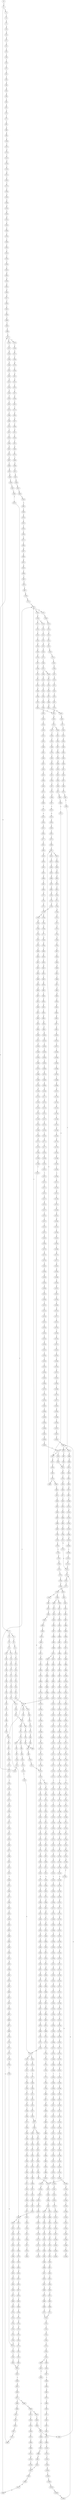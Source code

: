 strict digraph  {
	S0 -> S1 [ label = T ];
	S1 -> S2 [ label = T ];
	S1 -> S3 [ label = G ];
	S2 -> S4 [ label = C ];
	S3 -> S5 [ label = C ];
	S3 -> S6 [ label = T ];
	S4 -> S7 [ label = A ];
	S5 -> S8 [ label = T ];
	S6 -> S9 [ label = C ];
	S7 -> S10 [ label = A ];
	S8 -> S11 [ label = A ];
	S9 -> S12 [ label = T ];
	S10 -> S13 [ label = G ];
	S11 -> S14 [ label = C ];
	S12 -> S15 [ label = T ];
	S12 -> S16 [ label = C ];
	S13 -> S17 [ label = A ];
	S14 -> S18 [ label = C ];
	S15 -> S19 [ label = C ];
	S16 -> S20 [ label = C ];
	S17 -> S21 [ label = C ];
	S18 -> S22 [ label = T ];
	S19 -> S23 [ label = G ];
	S20 -> S24 [ label = G ];
	S21 -> S25 [ label = C ];
	S22 -> S26 [ label = G ];
	S23 -> S27 [ label = G ];
	S24 -> S28 [ label = T ];
	S25 -> S29 [ label = T ];
	S26 -> S30 [ label = T ];
	S27 -> S31 [ label = T ];
	S28 -> S32 [ label = T ];
	S29 -> S33 [ label = T ];
	S30 -> S34 [ label = C ];
	S31 -> S35 [ label = C ];
	S32 -> S36 [ label = C ];
	S33 -> S37 [ label = T ];
	S34 -> S38 [ label = C ];
	S35 -> S39 [ label = C ];
	S36 -> S40 [ label = C ];
	S37 -> S41 [ label = T ];
	S38 -> S42 [ label = T ];
	S39 -> S43 [ label = T ];
	S40 -> S44 [ label = T ];
	S41 -> S45 [ label = T ];
	S42 -> S46 [ label = T ];
	S43 -> S47 [ label = T ];
	S44 -> S48 [ label = T ];
	S45 -> S49 [ label = G ];
	S46 -> S50 [ label = G ];
	S47 -> S51 [ label = G ];
	S48 -> S52 [ label = A ];
	S49 -> S53 [ label = A ];
	S50 -> S54 [ label = A ];
	S50 -> S55 [ label = T ];
	S51 -> S56 [ label = A ];
	S52 -> S57 [ label = A ];
	S53 -> S58 [ label = A ];
	S54 -> S59 [ label = A ];
	S55 -> S60 [ label = A ];
	S56 -> S61 [ label = A ];
	S57 -> S62 [ label = A ];
	S58 -> S63 [ label = C ];
	S59 -> S64 [ label = C ];
	S60 -> S65 [ label = G ];
	S61 -> S64 [ label = C ];
	S62 -> S66 [ label = C ];
	S63 -> S67 [ label = A ];
	S64 -> S68 [ label = T ];
	S64 -> S69 [ label = A ];
	S65 -> S70 [ label = G ];
	S66 -> S71 [ label = A ];
	S67 -> S72 [ label = G ];
	S68 -> S73 [ label = T ];
	S69 -> S74 [ label = G ];
	S70 -> S75 [ label = A ];
	S71 -> S76 [ label = G ];
	S72 -> S77 [ label = T ];
	S73 -> S78 [ label = C ];
	S74 -> S79 [ label = G ];
	S75 -> S80 [ label = G ];
	S76 -> S81 [ label = G ];
	S77 -> S82 [ label = T ];
	S78 -> S83 [ label = A ];
	S79 -> S84 [ label = G ];
	S79 -> S85 [ label = T ];
	S80 -> S86 [ label = A ];
	S81 -> S87 [ label = T ];
	S82 -> S88 [ label = G ];
	S83 -> S89 [ label = A ];
	S84 -> S90 [ label = T ];
	S85 -> S91 [ label = C ];
	S86 -> S92 [ label = G ];
	S87 -> S93 [ label = C ];
	S88 -> S94 [ label = A ];
	S89 -> S95 [ label = C ];
	S90 -> S96 [ label = C ];
	S91 -> S97 [ label = C ];
	S92 -> S98 [ label = G ];
	S93 -> S99 [ label = T ];
	S94 -> S100 [ label = C ];
	S95 -> S101 [ label = C ];
	S95 -> S102 [ label = T ];
	S96 -> S103 [ label = C ];
	S97 -> S104 [ label = C ];
	S98 -> S105 [ label = T ];
	S99 -> S106 [ label = C ];
	S100 -> S107 [ label = T ];
	S101 -> S108 [ label = G ];
	S102 -> S109 [ label = G ];
	S103 -> S110 [ label = G ];
	S104 -> S111 [ label = T ];
	S105 -> S112 [ label = C ];
	S106 -> S113 [ label = T ];
	S107 -> S114 [ label = G ];
	S108 -> S115 [ label = G ];
	S109 -> S116 [ label = G ];
	S109 -> S117 [ label = C ];
	S110 -> S118 [ label = C ];
	S111 -> S119 [ label = T ];
	S112 -> S120 [ label = C ];
	S113 -> S121 [ label = C ];
	S114 -> S122 [ label = T ];
	S115 -> S123 [ label = C ];
	S116 -> S124 [ label = C ];
	S117 -> S125 [ label = C ];
	S118 -> S126 [ label = C ];
	S119 -> S127 [ label = C ];
	S120 -> S128 [ label = C ];
	S121 -> S129 [ label = C ];
	S122 -> S130 [ label = A ];
	S123 -> S131 [ label = C ];
	S124 -> S132 [ label = C ];
	S125 -> S133 [ label = C ];
	S126 -> S134 [ label = G ];
	S127 -> S135 [ label = T ];
	S127 -> S136 [ label = G ];
	S128 -> S137 [ label = A ];
	S128 -> S138 [ label = G ];
	S129 -> S139 [ label = G ];
	S130 -> S140 [ label = C ];
	S131 -> S141 [ label = C ];
	S132 -> S142 [ label = C ];
	S133 -> S143 [ label = T ];
	S134 -> S144 [ label = C ];
	S134 -> S145 [ label = G ];
	S135 -> S146 [ label = C ];
	S136 -> S147 [ label = C ];
	S137 -> S148 [ label = G ];
	S138 -> S149 [ label = G ];
	S139 -> S150 [ label = T ];
	S140 -> S151 [ label = A ];
	S141 -> S152 [ label = A ];
	S142 -> S153 [ label = A ];
	S143 -> S154 [ label = A ];
	S144 -> S155 [ label = A ];
	S145 -> S156 [ label = A ];
	S146 -> S157 [ label = G ];
	S147 -> S158 [ label = A ];
	S148 -> S159 [ label = A ];
	S149 -> S160 [ label = A ];
	S150 -> S161 [ label = A ];
	S151 -> S162 [ label = C ];
	S152 -> S163 [ label = G ];
	S153 -> S164 [ label = G ];
	S154 -> S165 [ label = G ];
	S155 -> S166 [ label = C ];
	S156 -> S167 [ label = A ];
	S157 -> S168 [ label = T ];
	S158 -> S169 [ label = C ];
	S159 -> S170 [ label = G ];
	S160 -> S171 [ label = G ];
	S161 -> S172 [ label = C ];
	S162 -> S173 [ label = T ];
	S163 -> S174 [ label = T ];
	S164 -> S175 [ label = G ];
	S165 -> S176 [ label = G ];
	S166 -> S177 [ label = G ];
	S167 -> S178 [ label = C ];
	S168 -> S179 [ label = A ];
	S169 -> S180 [ label = G ];
	S170 -> S181 [ label = C ];
	S171 -> S182 [ label = G ];
	S172 -> S183 [ label = A ];
	S173 -> S184 [ label = T ];
	S174 -> S185 [ label = T ];
	S175 -> S186 [ label = T ];
	S176 -> S187 [ label = T ];
	S177 -> S188 [ label = C ];
	S178 -> S189 [ label = T ];
	S179 -> S190 [ label = C ];
	S180 -> S191 [ label = T ];
	S181 -> S192 [ label = C ];
	S182 -> S193 [ label = C ];
	S183 -> S194 [ label = T ];
	S184 -> S195 [ label = G ];
	S185 -> S196 [ label = G ];
	S186 -> S197 [ label = G ];
	S187 -> S198 [ label = G ];
	S188 -> S199 [ label = G ];
	S189 -> S200 [ label = G ];
	S190 -> S201 [ label = G ];
	S191 -> S202 [ label = G ];
	S192 -> S203 [ label = A ];
	S193 -> S204 [ label = G ];
	S194 -> S205 [ label = G ];
	S195 -> S206 [ label = G ];
	S196 -> S207 [ label = T ];
	S197 -> S208 [ label = C ];
	S197 -> S209 [ label = G ];
	S198 -> S210 [ label = T ];
	S199 -> S211 [ label = C ];
	S200 -> S212 [ label = C ];
	S201 -> S213 [ label = G ];
	S202 -> S214 [ label = G ];
	S203 -> S215 [ label = C ];
	S204 -> S216 [ label = T ];
	S205 -> S217 [ label = G ];
	S206 -> S218 [ label = A ];
	S207 -> S219 [ label = G ];
	S208 -> S220 [ label = G ];
	S209 -> S221 [ label = G ];
	S210 -> S222 [ label = G ];
	S211 -> S223 [ label = A ];
	S212 -> S224 [ label = A ];
	S213 -> S225 [ label = C ];
	S214 -> S226 [ label = C ];
	S215 -> S227 [ label = G ];
	S216 -> S228 [ label = G ];
	S217 -> S229 [ label = C ];
	S218 -> S230 [ label = G ];
	S219 -> S231 [ label = C ];
	S220 -> S232 [ label = C ];
	S221 -> S233 [ label = C ];
	S222 -> S234 [ label = C ];
	S223 -> S235 [ label = G ];
	S224 -> S236 [ label = A ];
	S225 -> S237 [ label = T ];
	S226 -> S238 [ label = G ];
	S227 -> S239 [ label = G ];
	S228 -> S240 [ label = G ];
	S229 -> S241 [ label = G ];
	S230 -> S242 [ label = A ];
	S231 -> S243 [ label = G ];
	S232 -> S244 [ label = G ];
	S233 -> S245 [ label = T ];
	S234 -> S246 [ label = G ];
	S235 -> S247 [ label = C ];
	S236 -> S248 [ label = C ];
	S237 -> S249 [ label = A ];
	S238 -> S250 [ label = T ];
	S239 -> S251 [ label = T ];
	S240 -> S252 [ label = T ];
	S241 -> S253 [ label = C ];
	S242 -> S254 [ label = C ];
	S243 -> S255 [ label = T ];
	S244 -> S256 [ label = T ];
	S245 -> S257 [ label = T ];
	S246 -> S258 [ label = T ];
	S247 -> S259 [ label = C ];
	S248 -> S260 [ label = C ];
	S249 -> S261 [ label = C ];
	S250 -> S262 [ label = C ];
	S251 -> S263 [ label = T ];
	S252 -> S264 [ label = A ];
	S253 -> S265 [ label = C ];
	S254 -> S266 [ label = C ];
	S255 -> S267 [ label = C ];
	S256 -> S268 [ label = C ];
	S257 -> S269 [ label = C ];
	S258 -> S270 [ label = C ];
	S259 -> S271 [ label = G ];
	S260 -> S272 [ label = A ];
	S261 -> S273 [ label = T ];
	S262 -> S274 [ label = C ];
	S263 -> S275 [ label = A ];
	S264 -> S276 [ label = T ];
	S265 -> S277 [ label = C ];
	S266 -> S278 [ label = C ];
	S267 -> S279 [ label = G ];
	S268 -> S280 [ label = G ];
	S269 -> S281 [ label = G ];
	S270 -> S282 [ label = G ];
	S271 -> S283 [ label = G ];
	S272 -> S284 [ label = G ];
	S273 -> S285 [ label = G ];
	S274 -> S286 [ label = C ];
	S275 -> S287 [ label = C ];
	S276 -> S288 [ label = G ];
	S277 -> S289 [ label = C ];
	S278 -> S290 [ label = C ];
	S279 -> S291 [ label = A ];
	S280 -> S292 [ label = T ];
	S281 -> S293 [ label = A ];
	S282 -> S291 [ label = A ];
	S283 -> S294 [ label = C ];
	S283 -> S295 [ label = T ];
	S284 -> S296 [ label = A ];
	S285 -> S297 [ label = G ];
	S286 -> S298 [ label = C ];
	S287 -> S299 [ label = T ];
	S288 -> S300 [ label = A ];
	S289 -> S301 [ label = C ];
	S290 -> S302 [ label = C ];
	S291 -> S303 [ label = A ];
	S292 -> S304 [ label = G ];
	S293 -> S305 [ label = A ];
	S294 -> S306 [ label = A ];
	S295 -> S307 [ label = G ];
	S296 -> S308 [ label = A ];
	S297 -> S309 [ label = T ];
	S298 -> S310 [ label = A ];
	S299 -> S311 [ label = G ];
	S300 -> S312 [ label = G ];
	S301 -> S313 [ label = A ];
	S302 -> S314 [ label = C ];
	S303 -> S315 [ label = C ];
	S304 -> S316 [ label = C ];
	S305 -> S317 [ label = C ];
	S306 -> S318 [ label = C ];
	S307 -> S319 [ label = G ];
	S308 -> S320 [ label = C ];
	S309 -> S321 [ label = G ];
	S310 -> S322 [ label = C ];
	S311 -> S323 [ label = C ];
	S312 -> S324 [ label = C ];
	S313 -> S325 [ label = C ];
	S314 -> S326 [ label = T ];
	S315 -> S327 [ label = C ];
	S315 -> S328 [ label = A ];
	S316 -> S329 [ label = A ];
	S317 -> S330 [ label = A ];
	S318 -> S331 [ label = T ];
	S319 -> S332 [ label = A ];
	S320 -> S333 [ label = A ];
	S321 -> S334 [ label = C ];
	S322 -> S335 [ label = T ];
	S323 -> S336 [ label = A ];
	S324 -> S337 [ label = G ];
	S325 -> S338 [ label = T ];
	S326 -> S339 [ label = T ];
	S327 -> S340 [ label = T ];
	S328 -> S341 [ label = C ];
	S329 -> S342 [ label = T ];
	S330 -> S343 [ label = C ];
	S331 -> S344 [ label = T ];
	S332 -> S345 [ label = A ];
	S333 -> S346 [ label = G ];
	S334 -> S347 [ label = T ];
	S335 -> S348 [ label = T ];
	S336 -> S349 [ label = G ];
	S337 -> S350 [ label = G ];
	S338 -> S351 [ label = T ];
	S339 -> S352 [ label = C ];
	S340 -> S353 [ label = T ];
	S341 -> S354 [ label = C ];
	S342 -> S355 [ label = C ];
	S343 -> S356 [ label = G ];
	S344 -> S357 [ label = C ];
	S345 -> S358 [ label = G ];
	S346 -> S359 [ label = C ];
	S347 -> S360 [ label = A ];
	S348 -> S361 [ label = G ];
	S349 -> S362 [ label = A ];
	S350 -> S363 [ label = T ];
	S351 -> S364 [ label = T ];
	S352 -> S365 [ label = A ];
	S353 -> S366 [ label = C ];
	S354 -> S367 [ label = C ];
	S355 -> S368 [ label = C ];
	S356 -> S369 [ label = C ];
	S357 -> S370 [ label = A ];
	S358 -> S371 [ label = A ];
	S359 -> S372 [ label = C ];
	S360 -> S373 [ label = C ];
	S361 -> S374 [ label = A ];
	S362 -> S375 [ label = C ];
	S363 -> S376 [ label = C ];
	S364 -> S377 [ label = A ];
	S365 -> S378 [ label = G ];
	S366 -> S379 [ label = G ];
	S367 -> S380 [ label = G ];
	S368 -> S381 [ label = G ];
	S369 -> S382 [ label = G ];
	S370 -> S383 [ label = G ];
	S371 -> S384 [ label = A ];
	S372 -> S385 [ label = G ];
	S373 -> S386 [ label = T ];
	S374 -> S387 [ label = G ];
	S375 -> S388 [ label = G ];
	S376 -> S389 [ label = G ];
	S377 -> S390 [ label = G ];
	S378 -> S391 [ label = A ];
	S379 -> S392 [ label = T ];
	S380 -> S393 [ label = T ];
	S381 -> S394 [ label = C ];
	S382 -> S395 [ label = C ];
	S383 -> S396 [ label = C ];
	S384 -> S397 [ label = C ];
	S385 -> S398 [ label = T ];
	S386 -> S399 [ label = G ];
	S387 -> S400 [ label = C ];
	S388 -> S401 [ label = G ];
	S389 -> S402 [ label = C ];
	S390 -> S403 [ label = C ];
	S391 -> S404 [ label = G ];
	S392 -> S405 [ label = A ];
	S393 -> S406 [ label = A ];
	S394 -> S407 [ label = A ];
	S395 -> S408 [ label = A ];
	S396 -> S409 [ label = C ];
	S397 -> S410 [ label = G ];
	S398 -> S411 [ label = C ];
	S399 -> S412 [ label = T ];
	S400 -> S413 [ label = C ];
	S401 -> S414 [ label = A ];
	S402 -> S415 [ label = A ];
	S403 -> S416 [ label = C ];
	S404 -> S417 [ label = G ];
	S405 -> S418 [ label = C ];
	S406 -> S419 [ label = C ];
	S407 -> S420 [ label = C ];
	S408 -> S421 [ label = C ];
	S409 -> S422 [ label = G ];
	S410 -> S423 [ label = G ];
	S411 -> S424 [ label = C ];
	S412 -> S425 [ label = A ];
	S413 -> S426 [ label = G ];
	S414 -> S427 [ label = C ];
	S415 -> S428 [ label = C ];
	S416 -> S429 [ label = G ];
	S417 -> S430 [ label = T ];
	S418 -> S431 [ label = T ];
	S419 -> S432 [ label = G ];
	S420 -> S433 [ label = G ];
	S421 -> S434 [ label = G ];
	S422 -> S435 [ label = C ];
	S423 -> S436 [ label = C ];
	S424 -> S437 [ label = T ];
	S425 -> S438 [ label = A ];
	S426 -> S439 [ label = C ];
	S427 -> S440 [ label = A ];
	S428 -> S441 [ label = G ];
	S429 -> S442 [ label = T ];
	S430 -> S443 [ label = C ];
	S431 -> S444 [ label = T ];
	S432 -> S445 [ label = T ];
	S433 -> S446 [ label = T ];
	S434 -> S447 [ label = T ];
	S435 -> S448 [ label = C ];
	S436 -> S449 [ label = A ];
	S437 -> S450 [ label = C ];
	S438 -> S451 [ label = C ];
	S439 -> S452 [ label = C ];
	S440 -> S453 [ label = C ];
	S441 -> S454 [ label = C ];
	S442 -> S455 [ label = C ];
	S443 -> S456 [ label = C ];
	S444 -> S457 [ label = C ];
	S445 -> S458 [ label = C ];
	S446 -> S459 [ label = C ];
	S447 -> S460 [ label = C ];
	S448 -> S461 [ label = C ];
	S449 -> S462 [ label = C ];
	S450 -> S463 [ label = T ];
	S451 -> S464 [ label = A ];
	S452 -> S465 [ label = C ];
	S453 -> S466 [ label = A ];
	S454 -> S467 [ label = G ];
	S455 -> S468 [ label = C ];
	S456 -> S469 [ label = C ];
	S457 -> S470 [ label = A ];
	S458 -> S471 [ label = C ];
	S459 -> S472 [ label = G ];
	S460 -> S473 [ label = C ];
	S461 -> S474 [ label = C ];
	S462 -> S475 [ label = C ];
	S462 -> S476 [ label = T ];
	S463 -> S477 [ label = G ];
	S464 -> S478 [ label = C ];
	S465 -> S479 [ label = C ];
	S466 -> S480 [ label = C ];
	S467 -> S481 [ label = C ];
	S468 -> S482 [ label = C ];
	S469 -> S483 [ label = T ];
	S470 -> S484 [ label = A ];
	S471 -> S485 [ label = A ];
	S472 -> S486 [ label = A ];
	S473 -> S487 [ label = A ];
	S474 -> S488 [ label = T ];
	S475 -> S489 [ label = G ];
	S476 -> S490 [ label = G ];
	S477 -> S491 [ label = T ];
	S478 -> S492 [ label = A ];
	S479 -> S488 [ label = T ];
	S480 -> S493 [ label = C ];
	S481 -> S494 [ label = G ];
	S482 -> S495 [ label = A ];
	S483 -> S496 [ label = T ];
	S484 -> S497 [ label = G ];
	S485 -> S498 [ label = G ];
	S486 -> S499 [ label = G ];
	S487 -> S500 [ label = G ];
	S488 -> S501 [ label = T ];
	S488 -> S502 [ label = C ];
	S489 -> S503 [ label = G ];
	S490 -> S504 [ label = G ];
	S491 -> S505 [ label = C ];
	S492 -> S506 [ label = C ];
	S493 -> S507 [ label = T ];
	S494 -> S508 [ label = G ];
	S495 -> S509 [ label = C ];
	S496 -> S127 [ label = C ];
	S497 -> S510 [ label = C ];
	S498 -> S511 [ label = C ];
	S499 -> S512 [ label = C ];
	S500 -> S513 [ label = C ];
	S501 -> S514 [ label = C ];
	S502 -> S515 [ label = C ];
	S503 -> S516 [ label = G ];
	S504 -> S517 [ label = G ];
	S505 -> S518 [ label = G ];
	S506 -> S519 [ label = G ];
	S507 -> S520 [ label = C ];
	S508 -> S521 [ label = C ];
	S509 -> S522 [ label = C ];
	S510 -> S523 [ label = G ];
	S511 -> S524 [ label = G ];
	S512 -> S525 [ label = G ];
	S513 -> S526 [ label = T ];
	S513 -> S524 [ label = G ];
	S514 -> S527 [ label = A ];
	S515 -> S528 [ label = A ];
	S516 -> S529 [ label = A ];
	S517 -> S530 [ label = A ];
	S518 -> S531 [ label = T ];
	S519 -> S532 [ label = C ];
	S520 -> S533 [ label = T ];
	S521 -> S534 [ label = T ];
	S522 -> S535 [ label = A ];
	S523 -> S536 [ label = A ];
	S524 -> S537 [ label = A ];
	S525 -> S538 [ label = A ];
	S526 -> S539 [ label = T ];
	S527 -> S540 [ label = C ];
	S528 -> S541 [ label = C ];
	S529 -> S542 [ label = A ];
	S530 -> S543 [ label = A ];
	S531 -> S544 [ label = G ];
	S532 -> S545 [ label = T ];
	S533 -> S546 [ label = A ];
	S534 -> S547 [ label = G ];
	S535 -> S548 [ label = C ];
	S536 -> S549 [ label = G ];
	S537 -> S550 [ label = G ];
	S538 -> S551 [ label = G ];
	S539 -> S552 [ label = C ];
	S540 -> S553 [ label = G ];
	S541 -> S554 [ label = C ];
	S542 -> S555 [ label = T ];
	S543 -> S556 [ label = C ];
	S544 -> S557 [ label = G ];
	S545 -> S558 [ label = C ];
	S546 -> S559 [ label = G ];
	S547 -> S560 [ label = G ];
	S548 -> S561 [ label = C ];
	S549 -> S562 [ label = T ];
	S550 -> S563 [ label = T ];
	S551 -> S564 [ label = T ];
	S552 -> S565 [ label = A ];
	S553 -> S566 [ label = C ];
	S554 -> S567 [ label = C ];
	S555 -> S568 [ label = T ];
	S556 -> S569 [ label = T ];
	S557 -> S570 [ label = T ];
	S558 -> S571 [ label = C ];
	S559 -> S572 [ label = A ];
	S560 -> S573 [ label = A ];
	S561 -> S574 [ label = G ];
	S562 -> S575 [ label = C ];
	S563 -> S576 [ label = C ];
	S564 -> S577 [ label = C ];
	S565 -> S578 [ label = C ];
	S566 -> S579 [ label = T ];
	S567 -> S580 [ label = G ];
	S568 -> S581 [ label = G ];
	S569 -> S582 [ label = G ];
	S570 -> S583 [ label = A ];
	S571 -> S584 [ label = T ];
	S572 -> S585 [ label = A ];
	S573 -> S586 [ label = A ];
	S574 -> S587 [ label = A ];
	S575 -> S588 [ label = C ];
	S576 -> S589 [ label = C ];
	S576 -> S590 [ label = T ];
	S577 -> S591 [ label = G ];
	S578 -> S592 [ label = G ];
	S579 -> S593 [ label = C ];
	S580 -> S594 [ label = C ];
	S581 -> S595 [ label = A ];
	S582 -> S596 [ label = G ];
	S584 -> S597 [ label = A ];
	S585 -> S598 [ label = C ];
	S586 -> S599 [ label = T ];
	S587 -> S600 [ label = T ];
	S588 -> S601 [ label = C ];
	S589 -> S601 [ label = C ];
	S590 -> S602 [ label = C ];
	S591 -> S603 [ label = A ];
	S592 -> S604 [ label = C ];
	S593 -> S605 [ label = C ];
	S594 -> S606 [ label = C ];
	S595 -> S607 [ label = A ];
	S596 -> S608 [ label = A ];
	S597 -> S609 [ label = G ];
	S598 -> S610 [ label = G ];
	S599 -> S611 [ label = G ];
	S600 -> S612 [ label = C ];
	S601 -> S613 [ label = T ];
	S601 -> S614 [ label = G ];
	S602 -> S615 [ label = G ];
	S603 -> S616 [ label = A ];
	S604 -> S617 [ label = C ];
	S605 -> S618 [ label = G ];
	S606 -> S619 [ label = G ];
	S607 -> S620 [ label = C ];
	S608 -> S621 [ label = C ];
	S609 -> S622 [ label = A ];
	S610 -> S623 [ label = A ];
	S611 -> S624 [ label = G ];
	S612 -> S625 [ label = G ];
	S613 -> S626 [ label = C ];
	S614 -> S627 [ label = C ];
	S615 -> S628 [ label = T ];
	S616 -> S629 [ label = C ];
	S617 -> S630 [ label = C ];
	S618 -> S631 [ label = G ];
	S619 -> S632 [ label = G ];
	S620 -> S633 [ label = C ];
	S621 -> S634 [ label = C ];
	S622 -> S635 [ label = A ];
	S623 -> S636 [ label = G ];
	S624 -> S637 [ label = G ];
	S625 -> S638 [ label = G ];
	S626 -> S639 [ label = C ];
	S627 -> S640 [ label = C ];
	S628 -> S641 [ label = C ];
	S629 -> S642 [ label = C ];
	S630 -> S643 [ label = T ];
	S631 -> S644 [ label = T ];
	S632 -> S645 [ label = T ];
	S633 -> S646 [ label = C ];
	S634 -> S647 [ label = C ];
	S635 -> S648 [ label = C ];
	S636 -> S649 [ label = G ];
	S637 -> S650 [ label = G ];
	S638 -> S651 [ label = T ];
	S639 -> S652 [ label = G ];
	S640 -> S653 [ label = T ];
	S641 -> S654 [ label = T ];
	S642 -> S655 [ label = T ];
	S643 -> S656 [ label = T ];
	S644 -> S657 [ label = T ];
	S645 -> S658 [ label = C ];
	S646 -> S659 [ label = G ];
	S647 -> S660 [ label = G ];
	S648 -> S661 [ label = T ];
	S649 -> S662 [ label = T ];
	S650 -> S663 [ label = T ];
	S651 -> S664 [ label = T ];
	S652 -> S665 [ label = G ];
	S653 -> S666 [ label = G ];
	S654 -> S667 [ label = G ];
	S655 -> S668 [ label = G ];
	S656 -> S669 [ label = C ];
	S657 -> S670 [ label = G ];
	S658 -> S671 [ label = C ];
	S659 -> S672 [ label = T ];
	S660 -> S673 [ label = T ];
	S661 -> S674 [ label = T ];
	S662 -> S675 [ label = G ];
	S663 -> S676 [ label = C ];
	S664 -> S677 [ label = C ];
	S665 -> S678 [ label = T ];
	S666 -> S679 [ label = T ];
	S667 -> S680 [ label = T ];
	S668 -> S681 [ label = T ];
	S669 -> S682 [ label = A ];
	S670 -> S683 [ label = C ];
	S671 -> S684 [ label = C ];
	S672 -> S685 [ label = C ];
	S673 -> S686 [ label = C ];
	S674 -> S687 [ label = C ];
	S675 -> S688 [ label = T ];
	S676 -> S689 [ label = C ];
	S677 -> S690 [ label = C ];
	S678 -> S691 [ label = C ];
	S679 -> S692 [ label = C ];
	S680 -> S693 [ label = T ];
	S681 -> S694 [ label = C ];
	S682 -> S695 [ label = T ];
	S683 -> S696 [ label = A ];
	S684 -> S697 [ label = A ];
	S685 -> S698 [ label = T ];
	S686 -> S699 [ label = T ];
	S687 -> S700 [ label = A ];
	S688 -> S701 [ label = C ];
	S689 -> S702 [ label = G ];
	S690 -> S703 [ label = A ];
	S691 -> S704 [ label = T ];
	S692 -> S705 [ label = G ];
	S693 -> S706 [ label = C ];
	S694 -> S707 [ label = G ];
	S695 -> S708 [ label = C ];
	S696 -> S709 [ label = C ];
	S697 -> S710 [ label = G ];
	S698 -> S711 [ label = C ];
	S699 -> S712 [ label = C ];
	S700 -> S713 [ label = A ];
	S701 -> S714 [ label = C ];
	S702 -> S715 [ label = C ];
	S703 -> S716 [ label = G ];
	S704 -> S717 [ label = G ];
	S705 -> S718 [ label = C ];
	S706 -> S719 [ label = C ];
	S707 -> S720 [ label = C ];
	S708 -> S721 [ label = C ];
	S709 -> S722 [ label = T ];
	S710 -> S723 [ label = T ];
	S711 -> S724 [ label = G ];
	S712 -> S724 [ label = G ];
	S713 -> S95 [ label = C ];
	S714 -> S725 [ label = C ];
	S715 -> S726 [ label = C ];
	S716 -> S727 [ label = T ];
	S717 -> S728 [ label = G ];
	S718 -> S729 [ label = G ];
	S719 -> S730 [ label = G ];
	S720 -> S731 [ label = G ];
	S721 -> S732 [ label = A ];
	S722 -> S733 [ label = G ];
	S723 -> S734 [ label = G ];
	S724 -> S735 [ label = G ];
	S725 -> S736 [ label = T ];
	S726 -> S134 [ label = G ];
	S727 -> S737 [ label = G ];
	S728 -> S738 [ label = A ];
	S729 -> S739 [ label = C ];
	S730 -> S740 [ label = T ];
	S731 -> S739 [ label = C ];
	S732 -> S741 [ label = G ];
	S733 -> S742 [ label = G ];
	S734 -> S743 [ label = G ];
	S735 -> S744 [ label = C ];
	S736 -> S745 [ label = G ];
	S737 -> S746 [ label = G ];
	S738 -> S747 [ label = G ];
	S739 -> S748 [ label = G ];
	S739 -> S749 [ label = A ];
	S740 -> S750 [ label = G ];
	S741 -> S751 [ label = A ];
	S742 -> S752 [ label = T ];
	S743 -> S753 [ label = T ];
	S744 -> S754 [ label = A ];
	S745 -> S755 [ label = T ];
	S746 -> S756 [ label = T ];
	S747 -> S757 [ label = G ];
	S748 -> S758 [ label = A ];
	S749 -> S759 [ label = A ];
	S750 -> S760 [ label = G ];
	S751 -> S761 [ label = A ];
	S752 -> S762 [ label = C ];
	S753 -> S763 [ label = C ];
	S754 -> S764 [ label = C ];
	S755 -> S765 [ label = C ];
	S756 -> S766 [ label = C ];
	S757 -> S767 [ label = G ];
	S758 -> S768 [ label = G ];
	S759 -> S769 [ label = C ];
	S760 -> S770 [ label = C ];
	S761 -> S771 [ label = C ];
	S762 -> S772 [ label = G ];
	S763 -> S773 [ label = G ];
	S764 -> S774 [ label = C ];
	S765 -> S775 [ label = C ];
	S766 -> S773 [ label = G ];
	S767 -> S776 [ label = T ];
	S768 -> S777 [ label = C ];
	S769 -> S778 [ label = C ];
	S770 -> S779 [ label = C ];
	S771 -> S780 [ label = C ];
	S772 -> S781 [ label = T ];
	S773 -> S782 [ label = T ];
	S774 -> S783 [ label = G ];
	S775 -> S784 [ label = T ];
	S776 -> S785 [ label = G ];
	S777 -> S786 [ label = A ];
	S778 -> S787 [ label = C ];
	S779 -> S788 [ label = C ];
	S780 -> S789 [ label = A ];
	S780 -> S790 [ label = G ];
	S781 -> S791 [ label = C ];
	S782 -> S792 [ label = C ];
	S783 -> S793 [ label = A ];
	S784 -> S794 [ label = A ];
	S785 -> S795 [ label = T ];
	S786 -> S796 [ label = G ];
	S787 -> S797 [ label = G ];
	S788 -> S798 [ label = G ];
	S789 -> S799 [ label = G ];
	S789 -> S800 [ label = C ];
	S790 -> S801 [ label = G ];
	S791 -> S802 [ label = C ];
	S792 -> S803 [ label = C ];
	S793 -> S804 [ label = G ];
	S793 -> S805 [ label = A ];
	S794 -> S806 [ label = C ];
	S795 -> S807 [ label = T ];
	S796 -> S808 [ label = T ];
	S797 -> S809 [ label = T ];
	S798 -> S810 [ label = T ];
	S799 -> S811 [ label = A ];
	S800 -> S812 [ label = C ];
	S801 -> S813 [ label = A ];
	S802 -> S814 [ label = G ];
	S803 -> S814 [ label = G ];
	S804 -> S815 [ label = T ];
	S805 -> S816 [ label = T ];
	S806 -> S817 [ label = T ];
	S807 -> S818 [ label = C ];
	S808 -> S819 [ label = G ];
	S809 -> S820 [ label = A ];
	S810 -> S821 [ label = C ];
	S811 -> S822 [ label = C ];
	S812 -> S823 [ label = A ];
	S813 -> S824 [ label = C ];
	S814 -> S825 [ label = T ];
	S815 -> S826 [ label = C ];
	S816 -> S827 [ label = G ];
	S817 -> S828 [ label = A ];
	S818 -> S829 [ label = C ];
	S819 -> S830 [ label = C ];
	S820 -> S831 [ label = C ];
	S821 -> S832 [ label = C ];
	S822 -> S833 [ label = T ];
	S823 -> S834 [ label = C ];
	S824 -> S835 [ label = G ];
	S825 -> S836 [ label = C ];
	S826 -> S837 [ label = C ];
	S827 -> S838 [ label = T ];
	S828 -> S839 [ label = C ];
	S829 -> S840 [ label = A ];
	S830 -> S841 [ label = A ];
	S831 -> S842 [ label = A ];
	S832 -> S843 [ label = A ];
	S833 -> S844 [ label = C ];
	S834 -> S845 [ label = C ];
	S835 -> S846 [ label = C ];
	S836 -> S847 [ label = A ];
	S837 -> S848 [ label = A ];
	S837 -> S849 [ label = T ];
	S838 -> S850 [ label = A ];
	S839 -> S851 [ label = C ];
	S840 -> S852 [ label = G ];
	S841 -> S853 [ label = A ];
	S842 -> S854 [ label = G ];
	S843 -> S855 [ label = G ];
	S844 -> S856 [ label = C ];
	S845 -> S857 [ label = C ];
	S846 -> S858 [ label = C ];
	S847 -> S859 [ label = C ];
	S848 -> S860 [ label = G ];
	S849 -> S861 [ label = C ];
	S850 -> S862 [ label = G ];
	S851 -> S863 [ label = A ];
	S852 -> S864 [ label = C ];
	S853 -> S865 [ label = C ];
	S854 -> S866 [ label = C ];
	S855 -> S867 [ label = T ];
	S856 -> S868 [ label = C ];
	S857 -> S869 [ label = C ];
	S858 -> S870 [ label = C ];
	S859 -> S871 [ label = C ];
	S860 -> S872 [ label = T ];
	S860 -> S873 [ label = C ];
	S861 -> S874 [ label = G ];
	S862 -> S875 [ label = T ];
	S863 -> S876 [ label = G ];
	S864 -> S877 [ label = A ];
	S865 -> S878 [ label = A ];
	S866 -> S879 [ label = A ];
	S867 -> S880 [ label = A ];
	S868 -> S881 [ label = A ];
	S869 -> S882 [ label = T ];
	S870 -> S883 [ label = A ];
	S871 -> S884 [ label = C ];
	S871 -> S885 [ label = G ];
	S872 -> S886 [ label = A ];
	S873 -> S887 [ label = T ];
	S874 -> S888 [ label = A ];
	S875 -> S889 [ label = T ];
	S876 -> S890 [ label = G ];
	S877 -> S891 [ label = G ];
	S878 -> S892 [ label = G ];
	S879 -> S893 [ label = G ];
	S880 -> S894 [ label = G ];
	S881 -> S895 [ label = T ];
	S882 -> S896 [ label = T ];
	S883 -> S897 [ label = T ];
	S884 -> S898 [ label = T ];
	S885 -> S899 [ label = A ];
	S886 -> S900 [ label = G ];
	S887 -> S901 [ label = T ];
	S888 -> S902 [ label = A ];
	S889 -> S903 [ label = T ];
	S890 -> S904 [ label = A ];
	S891 -> S905 [ label = A ];
	S892 -> S906 [ label = C ];
	S893 -> S907 [ label = G ];
	S894 -> S908 [ label = C ];
	S895 -> S909 [ label = C ];
	S896 -> S910 [ label = C ];
	S897 -> S911 [ label = C ];
	S898 -> S912 [ label = G ];
	S899 -> S913 [ label = A ];
	S899 -> S914 [ label = G ];
	S900 -> S915 [ label = G ];
	S901 -> S552 [ label = C ];
	S902 -> S916 [ label = C ];
	S903 -> S917 [ label = C ];
	S904 -> S918 [ label = G ];
	S905 -> S919 [ label = T ];
	S906 -> S920 [ label = T ];
	S907 -> S921 [ label = T ];
	S908 -> S922 [ label = T ];
	S909 -> S923 [ label = T ];
	S910 -> S924 [ label = C ];
	S910 -> S925 [ label = G ];
	S911 -> S926 [ label = G ];
	S912 -> S927 [ label = T ];
	S913 -> S928 [ label = T ];
	S914 -> S929 [ label = T ];
	S915 -> S930 [ label = G ];
	S916 -> S931 [ label = T ];
	S917 -> S932 [ label = A ];
	S918 -> S933 [ label = A ];
	S919 -> S934 [ label = A ];
	S920 -> S935 [ label = A ];
	S921 -> S936 [ label = G ];
	S922 -> S937 [ label = C ];
	S923 -> S938 [ label = G ];
	S924 -> S939 [ label = T ];
	S925 -> S940 [ label = A ];
	S926 -> S941 [ label = T ];
	S927 -> S942 [ label = C ];
	S928 -> S943 [ label = C ];
	S929 -> S944 [ label = C ];
	S930 -> S945 [ label = T ];
	S931 -> S946 [ label = T ];
	S932 -> S947 [ label = C ];
	S933 -> S948 [ label = G ];
	S934 -> S949 [ label = A ];
	S935 -> S950 [ label = C ];
	S936 -> S951 [ label = C ];
	S937 -> S952 [ label = C ];
	S938 -> S953 [ label = C ];
	S939 -> S954 [ label = G ];
	S940 -> S955 [ label = T ];
	S941 -> S956 [ label = C ];
	S942 -> S957 [ label = C ];
	S943 -> S958 [ label = C ];
	S944 -> S837 [ label = C ];
	S945 -> S959 [ label = C ];
	S946 -> S960 [ label = C ];
	S947 -> S961 [ label = T ];
	S948 -> S962 [ label = T ];
	S949 -> S963 [ label = A ];
	S950 -> S964 [ label = G ];
	S951 -> S965 [ label = A ];
	S952 -> S966 [ label = A ];
	S953 -> S967 [ label = C ];
	S954 -> S968 [ label = T ];
	S955 -> S969 [ label = C ];
	S956 -> S970 [ label = C ];
	S957 -> S971 [ label = T ];
	S958 -> S972 [ label = T ];
	S959 -> S973 [ label = A ];
	S960 -> S974 [ label = A ];
	S961 -> S975 [ label = C ];
	S962 -> S976 [ label = C ];
	S963 -> S977 [ label = A ];
	S964 -> S978 [ label = A ];
	S965 -> S979 [ label = C ];
	S966 -> S980 [ label = C ];
	S967 -> S981 [ label = A ];
	S968 -> S982 [ label = C ];
	S969 -> S983 [ label = G ];
	S970 -> S984 [ label = T ];
	S971 -> S985 [ label = T ];
	S972 -> S986 [ label = C ];
	S973 -> S987 [ label = C ];
	S974 -> S988 [ label = A ];
	S975 -> S989 [ label = C ];
	S976 -> S990 [ label = A ];
	S977 -> S991 [ label = A ];
	S978 -> S992 [ label = G ];
	S979 -> S993 [ label = G ];
	S980 -> S994 [ label = C ];
	S981 -> S995 [ label = G ];
	S982 -> S996 [ label = C ];
	S983 -> S997 [ label = T ];
	S984 -> S998 [ label = C ];
	S985 -> S50 [ label = G ];
	S986 -> S999 [ label = G ];
	S987 -> S1000 [ label = T ];
	S988 -> S95 [ label = C ];
	S989 -> S1001 [ label = T ];
	S990 -> S1002 [ label = G ];
	S991 -> S1003 [ label = C ];
	S992 -> S1004 [ label = A ];
	S993 -> S1005 [ label = C ];
	S994 -> S1006 [ label = G ];
	S995 -> S1007 [ label = T ];
	S996 -> S1008 [ label = T ];
	S997 -> S1009 [ label = T ];
	S998 -> S1010 [ label = T ];
	S999 -> S1011 [ label = A ];
	S1000 -> S1012 [ label = C ];
	S1001 -> S1013 [ label = T ];
	S1002 -> S1014 [ label = G ];
	S1003 -> S1015 [ label = T ];
	S1004 -> S1016 [ label = A ];
	S1005 -> S1017 [ label = G ];
	S1006 -> S1018 [ label = G ];
	S1007 -> S1019 [ label = C ];
	S1008 -> S1020 [ label = T ];
	S1009 -> S1021 [ label = T ];
	S1010 -> S1022 [ label = T ];
	S1011 -> S1023 [ label = A ];
	S1012 -> S1024 [ label = G ];
	S1013 -> S1025 [ label = T ];
	S1014 -> S1026 [ label = A ];
	S1015 -> S1027 [ label = T ];
	S1016 -> S1028 [ label = C ];
	S1017 -> S1029 [ label = G ];
	S1018 -> S1030 [ label = A ];
	S1019 -> S1031 [ label = G ];
	S1020 -> S50 [ label = G ];
	S1021 -> S1032 [ label = G ];
	S1022 -> S1033 [ label = C ];
	S1023 -> S1034 [ label = C ];
	S1024 -> S1035 [ label = C ];
	S1025 -> S1036 [ label = C ];
	S1026 -> S1037 [ label = C ];
	S1027 -> S1038 [ label = T ];
	S1028 -> S1039 [ label = T ];
	S1029 -> S1040 [ label = T ];
	S1030 -> S1041 [ label = C ];
	S1031 -> S1042 [ label = T ];
	S1032 -> S1043 [ label = T ];
	S1033 -> S1044 [ label = T ];
	S1034 -> S931 [ label = T ];
	S1035 -> S1045 [ label = T ];
	S1036 -> S1046 [ label = A ];
	S1037 -> S1047 [ label = C ];
	S1038 -> S1048 [ label = G ];
	S1039 -> S1049 [ label = G ];
	S1040 -> S1050 [ label = G ];
	S1041 -> S1051 [ label = G ];
	S1042 -> S1052 [ label = A ];
	S1043 -> S1053 [ label = A ];
	S1044 -> S1054 [ label = C ];
	S1045 -> S1055 [ label = T ];
	S1046 -> S1056 [ label = T ];
	S1047 -> S1057 [ label = A ];
	S1048 -> S1058 [ label = C ];
	S1049 -> S1059 [ label = G ];
	S1050 -> S1060 [ label = C ];
	S1051 -> S1061 [ label = T ];
	S1052 -> S1062 [ label = A ];
	S1053 -> S1063 [ label = G ];
	S1054 -> S1064 [ label = G ];
	S1055 -> S1065 [ label = C ];
	S1056 -> S1066 [ label = C ];
	S1057 -> S1067 [ label = G ];
	S1058 -> S1068 [ label = C ];
	S1059 -> S1069 [ label = C ];
	S1060 -> S1070 [ label = C ];
	S1061 -> S1071 [ label = C ];
	S1062 -> S1072 [ label = G ];
	S1063 -> S1073 [ label = G ];
	S1064 -> S1074 [ label = G ];
	S1065 -> S1075 [ label = A ];
	S1066 -> S1076 [ label = C ];
	S1067 -> S1077 [ label = T ];
	S1068 -> S1078 [ label = G ];
	S1069 -> S1079 [ label = G ];
	S1070 -> S1080 [ label = G ];
	S1071 -> S1081 [ label = G ];
	S1072 -> S1082 [ label = A ];
	S1073 -> S1083 [ label = A ];
	S1074 -> S1084 [ label = A ];
	S1075 -> S1085 [ label = T ];
	S1076 -> S1086 [ label = A ];
	S1077 -> S1087 [ label = C ];
	S1078 -> S1088 [ label = T ];
	S1079 -> S1089 [ label = C ];
	S1080 -> S1090 [ label = C ];
	S1081 -> S1091 [ label = T ];
	S1082 -> S1092 [ label = C ];
	S1083 -> S1093 [ label = A ];
	S1084 -> S1094 [ label = G ];
	S1085 -> S1095 [ label = C ];
	S1086 -> S1096 [ label = G ];
	S1087 -> S1097 [ label = T ];
	S1088 -> S1098 [ label = A ];
	S1089 -> S1099 [ label = A ];
	S1090 -> S1100 [ label = A ];
	S1091 -> S1101 [ label = G ];
	S1092 -> S1102 [ label = G ];
	S1093 -> S1103 [ label = A ];
	S1094 -> S1104 [ label = A ];
	S1095 -> S1105 [ label = C ];
	S1096 -> S751 [ label = A ];
	S1097 -> S1106 [ label = C ];
	S1098 -> S1107 [ label = G ];
	S1099 -> S1108 [ label = G ];
	S1100 -> S1109 [ label = A ];
	S1101 -> S1110 [ label = A ];
	S1102 -> S1111 [ label = G ];
	S1103 -> S1112 [ label = G ];
	S1104 -> S1113 [ label = G ];
	S1105 -> S1114 [ label = A ];
	S1106 -> S1115 [ label = T ];
	S1107 -> S1116 [ label = C ];
	S1108 -> S1117 [ label = C ];
	S1109 -> S1118 [ label = C ];
	S1110 -> S1119 [ label = C ];
	S1111 -> S1120 [ label = C ];
	S1112 -> S1121 [ label = G ];
	S1113 -> S1122 [ label = G ];
	S1114 -> S741 [ label = G ];
	S1115 -> S1123 [ label = G ];
	S1116 -> S1124 [ label = C ];
	S1117 -> S1125 [ label = G ];
	S1118 -> S1126 [ label = C ];
	S1119 -> S1127 [ label = C ];
	S1120 -> S1128 [ label = T ];
	S1121 -> S1129 [ label = T ];
	S1122 -> S1130 [ label = T ];
	S1123 -> S1131 [ label = T ];
	S1124 -> S1132 [ label = G ];
	S1125 -> S1133 [ label = G ];
	S1126 -> S1134 [ label = A ];
	S1127 -> S1135 [ label = G ];
	S1128 -> S1136 [ label = C ];
	S1129 -> S1137 [ label = C ];
	S1130 -> S1138 [ label = C ];
	S1131 -> S1139 [ label = A ];
	S1132 -> S1140 [ label = G ];
	S1133 -> S1141 [ label = G ];
	S1134 -> S1142 [ label = G ];
	S1135 -> S1143 [ label = G ];
	S1136 -> S1144 [ label = T ];
	S1137 -> S1145 [ label = C ];
	S1138 -> S120 [ label = C ];
	S1140 -> S1146 [ label = T ];
	S1141 -> S1147 [ label = T ];
	S1142 -> S1148 [ label = T ];
	S1143 -> S1149 [ label = T ];
	S1144 -> S1150 [ label = C ];
	S1145 -> S1151 [ label = C ];
	S1146 -> S1152 [ label = G ];
	S1147 -> S1153 [ label = G ];
	S1148 -> S1154 [ label = C ];
	S1149 -> S1155 [ label = C ];
	S1150 -> S1156 [ label = G ];
	S1151 -> S1157 [ label = G ];
	S1152 -> S1158 [ label = A ];
	S1153 -> S1159 [ label = C ];
	S1154 -> S1160 [ label = G ];
	S1155 -> S1161 [ label = G ];
	S1156 -> S1162 [ label = A ];
	S1157 -> S1163 [ label = A ];
	S1158 -> S1164 [ label = C ];
	S1159 -> S1165 [ label = C ];
	S1160 -> S1166 [ label = C ];
	S1161 -> S1167 [ label = C ];
	S1162 -> S1168 [ label = A ];
	S1163 -> S1169 [ label = A ];
	S1164 -> S1170 [ label = G ];
	S1165 -> S1171 [ label = G ];
	S1166 -> S1172 [ label = G ];
	S1167 -> S1173 [ label = G ];
	S1168 -> S1174 [ label = G ];
	S1169 -> S1175 [ label = G ];
	S1170 -> S1176 [ label = T ];
	S1171 -> S1177 [ label = C ];
	S1172 -> S1178 [ label = C ];
	S1173 -> S1179 [ label = T ];
	S1174 -> S1180 [ label = T ];
	S1175 -> S1181 [ label = T ];
	S1176 -> S1182 [ label = G ];
	S1177 -> S1183 [ label = C ];
	S1178 -> S1184 [ label = A ];
	S1179 -> S1185 [ label = A ];
	S1180 -> S1186 [ label = C ];
	S1181 -> S1187 [ label = C ];
	S1182 -> S1188 [ label = G ];
	S1183 -> S1189 [ label = G ];
	S1184 -> S1190 [ label = G ];
	S1185 -> S1191 [ label = G ];
	S1186 -> S1192 [ label = G ];
	S1187 -> S1193 [ label = G ];
	S1188 -> S1194 [ label = G ];
	S1189 -> S1195 [ label = G ];
	S1190 -> S1196 [ label = C ];
	S1191 -> S1197 [ label = C ];
	S1192 -> S1198 [ label = C ];
	S1193 -> S1199 [ label = A ];
	S1194 -> S1200 [ label = T ];
	S1195 -> S1201 [ label = T ];
	S1196 -> S1202 [ label = C ];
	S1197 -> S1203 [ label = C ];
	S1198 -> S1204 [ label = G ];
	S1199 -> S1205 [ label = G ];
	S1200 -> S1206 [ label = A ];
	S1201 -> S1207 [ label = G ];
	S1202 -> S271 [ label = G ];
	S1203 -> S1208 [ label = G ];
	S1204 -> S1209 [ label = G ];
	S1205 -> S1210 [ label = G ];
	S1206 -> S1211 [ label = C ];
	S1207 -> S1212 [ label = G ];
	S1208 -> S1213 [ label = C ];
	S1209 -> S1214 [ label = C ];
	S1210 -> S1215 [ label = T ];
	S1211 -> S1216 [ label = T ];
	S1212 -> S1217 [ label = T ];
	S1213 -> S1218 [ label = T ];
	S1214 -> S1219 [ label = T ];
	S1215 -> S1220 [ label = A ];
	S1216 -> S1221 [ label = A ];
	S1217 -> S1222 [ label = G ];
	S1218 -> S1223 [ label = G ];
	S1219 -> S1224 [ label = A ];
	S1220 -> S1225 [ label = T ];
	S1221 -> S1226 [ label = T ];
	S1222 -> S1227 [ label = G ];
	S1223 -> S1228 [ label = G ];
	S1224 -> S1229 [ label = T ];
	S1225 -> S1230 [ label = A ];
	S1226 -> S1231 [ label = T ];
	S1227 -> S1232 [ label = A ];
	S1228 -> S1233 [ label = A ];
	S1229 -> S1234 [ label = A ];
	S1230 -> S1235 [ label = A ];
	S1231 -> S1236 [ label = G ];
	S1232 -> S1237 [ label = A ];
	S1233 -> S1238 [ label = A ];
	S1234 -> S1239 [ label = G ];
	S1235 -> S1240 [ label = G ];
	S1236 -> S1241 [ label = G ];
	S1237 -> S1242 [ label = C ];
	S1238 -> S1243 [ label = G ];
	S1239 -> S1244 [ label = T ];
	S1240 -> S1245 [ label = T ];
	S1241 -> S1246 [ label = A ];
	S1242 -> S1247 [ label = C ];
	S1243 -> S1248 [ label = A ];
	S1244 -> S1249 [ label = A ];
	S1245 -> S1250 [ label = C ];
	S1246 -> S1251 [ label = A ];
	S1247 -> S1252 [ label = T ];
	S1248 -> S1253 [ label = A ];
	S1249 -> S1254 [ label = G ];
	S1250 -> S1255 [ label = G ];
	S1251 -> S1256 [ label = C ];
	S1252 -> S1257 [ label = C ];
	S1253 -> S1258 [ label = C ];
	S1254 -> S1259 [ label = C ];
	S1255 -> S1260 [ label = T ];
	S1256 -> S1261 [ label = G ];
	S1257 -> S1262 [ label = G ];
	S1258 -> S410 [ label = G ];
	S1259 -> S1263 [ label = C ];
	S1260 -> S1264 [ label = G ];
	S1261 -> S1265 [ label = G ];
	S1262 -> S1266 [ label = G ];
	S1263 -> S1267 [ label = G ];
	S1264 -> S1268 [ label = G ];
	S1265 -> S1269 [ label = T ];
	S1266 -> S1270 [ label = C ];
	S1267 -> S1271 [ label = A ];
	S1268 -> S1272 [ label = T ];
	S1269 -> S1273 [ label = A ];
	S1270 -> S1274 [ label = A ];
	S1271 -> S1275 [ label = A ];
	S1272 -> S1276 [ label = A ];
	S1273 -> S1277 [ label = C ];
	S1274 -> S1278 [ label = C ];
	S1275 -> S1279 [ label = A ];
	S1276 -> S1280 [ label = C ];
	S1277 -> S1281 [ label = G ];
	S1278 -> S1282 [ label = G ];
	S1279 -> S1283 [ label = C ];
	S1280 -> S1284 [ label = C ];
	S1281 -> S1285 [ label = A ];
	S1282 -> S1286 [ label = C ];
	S1283 -> S1287 [ label = C ];
	S1284 -> S1288 [ label = G ];
	S1285 -> S1289 [ label = A ];
	S1286 -> S1290 [ label = G ];
	S1287 -> S1291 [ label = C ];
	S1288 -> S1292 [ label = G ];
	S1289 -> S1293 [ label = G ];
	S1290 -> S1294 [ label = C ];
	S1291 -> S1295 [ label = C ];
	S1292 -> S1296 [ label = T ];
	S1293 -> S1297 [ label = A ];
	S1294 -> S1298 [ label = G ];
	S1295 -> S1299 [ label = G ];
	S1296 -> S1300 [ label = G ];
	S1297 -> S1301 [ label = A ];
	S1298 -> S1302 [ label = C ];
	S1299 -> S1303 [ label = A ];
	S1300 -> S1304 [ label = G ];
	S1301 -> S1305 [ label = G ];
	S1302 -> S1306 [ label = G ];
	S1303 -> S1307 [ label = C ];
	S1304 -> S1308 [ label = T ];
	S1305 -> S1309 [ label = T ];
	S1306 -> S1310 [ label = T ];
	S1307 -> S1311 [ label = T ];
	S1308 -> S1312 [ label = T ];
	S1309 -> S1313 [ label = G ];
	S1310 -> S1314 [ label = C ];
	S1311 -> S1315 [ label = A ];
	S1312 -> S1316 [ label = A ];
	S1313 -> S1317 [ label = T ];
	S1314 -> S1318 [ label = G ];
	S1315 -> S1319 [ label = G ];
	S1316 -> S1320 [ label = G ];
	S1317 -> S1321 [ label = C ];
	S1318 -> S1322 [ label = A ];
	S1319 -> S1323 [ label = A ];
	S1320 -> S1324 [ label = A ];
	S1321 -> S1325 [ label = C ];
	S1322 -> S1326 [ label = C ];
	S1323 -> S1327 [ label = A ];
	S1324 -> S1328 [ label = A ];
	S1325 -> S1329 [ label = T ];
	S1326 -> S1330 [ label = G ];
	S1327 -> S1331 [ label = T ];
	S1328 -> S1332 [ label = G ];
	S1329 -> S1333 [ label = G ];
	S1330 -> S1334 [ label = C ];
	S1331 -> S1335 [ label = C ];
	S1332 -> S1336 [ label = G ];
	S1333 -> S1337 [ label = G ];
	S1334 -> S1338 [ label = G ];
	S1335 -> S1339 [ label = G ];
	S1336 -> S1340 [ label = G ];
	S1337 -> S1341 [ label = C ];
	S1338 -> S1342 [ label = C ];
	S1339 -> S1343 [ label = G ];
	S1340 -> S1344 [ label = G ];
	S1341 -> S1345 [ label = C ];
	S1342 -> S1346 [ label = C ];
	S1343 -> S1347 [ label = G ];
	S1344 -> S1348 [ label = G ];
	S1345 -> S1349 [ label = T ];
	S1346 -> S1350 [ label = T ];
	S1347 -> S1351 [ label = T ];
	S1348 -> S1352 [ label = T ];
	S1349 -> S1353 [ label = G ];
	S1350 -> S1354 [ label = C ];
	S1351 -> S1355 [ label = A ];
	S1352 -> S1356 [ label = C ];
	S1353 -> S1357 [ label = G ];
	S1354 -> S1358 [ label = G ];
	S1355 -> S1359 [ label = T ];
	S1356 -> S1360 [ label = C ];
	S1357 -> S1361 [ label = G ];
	S1358 -> S1362 [ label = G ];
	S1359 -> S1363 [ label = C ];
	S1360 -> S1364 [ label = G ];
	S1361 -> S1365 [ label = T ];
	S1362 -> S1366 [ label = G ];
	S1363 -> S1367 [ label = C ];
	S1364 -> S1368 [ label = T ];
	S1365 -> S1369 [ label = C ];
	S1366 -> S1370 [ label = C ];
	S1367 -> S1371 [ label = C ];
	S1368 -> S1372 [ label = C ];
	S1369 -> S1373 [ label = C ];
	S1370 -> S1374 [ label = T ];
	S1371 -> S1375 [ label = G ];
	S1372 -> S1376 [ label = G ];
	S1373 -> S1377 [ label = C ];
	S1374 -> S1378 [ label = C ];
	S1375 -> S1379 [ label = A ];
	S1376 -> S1380 [ label = G ];
	S1377 -> S1381 [ label = G ];
	S1378 -> S1382 [ label = A ];
	S1379 -> S1383 [ label = A ];
	S1380 -> S1384 [ label = A ];
	S1381 -> S1385 [ label = A ];
	S1382 -> S1386 [ label = C ];
	S1383 -> S1387 [ label = A ];
	S1384 -> S1388 [ label = A ];
	S1385 -> S1389 [ label = G ];
	S1386 -> S1390 [ label = G ];
	S1387 -> S1391 [ label = G ];
	S1388 -> S1392 [ label = C ];
	S1389 -> S1393 [ label = T ];
	S1390 -> S1394 [ label = T ];
	S1391 -> S1395 [ label = T ];
	S1392 -> S1396 [ label = T ];
	S1393 -> S1397 [ label = C ];
	S1394 -> S1398 [ label = C ];
	S1395 -> S1399 [ label = G ];
	S1396 -> S1400 [ label = A ];
	S1397 -> S1401 [ label = C ];
	S1398 -> S1402 [ label = C ];
	S1399 -> S1403 [ label = T ];
	S1400 -> S1404 [ label = C ];
	S1401 -> S1405 [ label = A ];
	S1402 -> S1406 [ label = A ];
	S1403 -> S1407 [ label = C ];
	S1404 -> S1408 [ label = A ];
	S1405 -> S860 [ label = G ];
	S1406 -> S1409 [ label = G ];
	S1407 -> S1410 [ label = G ];
	S1408 -> S1411 [ label = A ];
	S1409 -> S513 [ label = C ];
	S1410 -> S1412 [ label = T ];
	S1411 -> S1413 [ label = C ];
	S1412 -> S1414 [ label = C ];
	S1413 -> S1415 [ label = G ];
	S1414 -> S1416 [ label = G ];
	S1415 -> S1417 [ label = A ];
	S1416 -> S1418 [ label = G ];
	S1417 -> S1419 [ label = A ];
	S1418 -> S1420 [ label = A ];
	S1419 -> S1421 [ label = A ];
	S1420 -> S1422 [ label = A ];
	S1421 -> S1423 [ label = A ];
	S1422 -> S1424 [ label = C ];
	S1423 -> S1425 [ label = C ];
	S1424 -> S1426 [ label = A ];
	S1425 -> S1427 [ label = A ];
	S1426 -> S1428 [ label = G ];
	S1427 -> S1429 [ label = G ];
	S1428 -> S1430 [ label = G ];
	S1429 -> S1431 [ label = A ];
	S1430 -> S1432 [ label = A ];
	S1431 -> S1433 [ label = A ];
	S1432 -> S1434 [ label = A ];
	S1433 -> S1435 [ label = G ];
	S1434 -> S1436 [ label = T ];
	S1435 -> S1437 [ label = G ];
	S1436 -> S1438 [ label = A ];
	S1437 -> S1439 [ label = G ];
	S1438 -> S1440 [ label = G ];
	S1439 -> S1441 [ label = G ];
	S1440 -> S1442 [ label = T ];
	S1441 -> S1443 [ label = T ];
	S1442 -> S1444 [ label = C ];
	S1443 -> S1445 [ label = C ];
	S1444 -> S1446 [ label = T ];
	S1445 -> S1447 [ label = T ];
	S1446 -> S1448 [ label = C ];
	S1447 -> S1449 [ label = C ];
	S1448 -> S1450 [ label = T ];
	S1449 -> S1451 [ label = T ];
	S1450 -> S1452 [ label = C ];
	S1451 -> S1453 [ label = C ];
	S1452 -> S1454 [ label = T ];
	S1453 -> S1455 [ label = G ];
	S1454 -> S1456 [ label = G ];
	S1455 -> S1457 [ label = T ];
	S1456 -> S1458 [ label = A ];
	S1457 -> S1459 [ label = G ];
	S1458 -> S1460 [ label = G ];
	S1459 -> S1461 [ label = G ];
	S1460 -> S1462 [ label = T ];
	S1461 -> S1463 [ label = T ];
	S1462 -> S1464 [ label = A ];
	S1463 -> S1465 [ label = A ];
}
